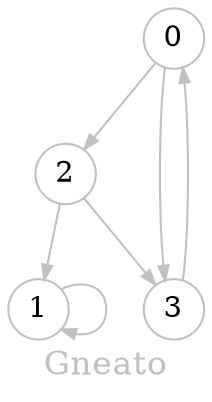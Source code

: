 digraph Gneato {
	graph [bgcolor="#ffffff00" fontcolor=grey fontsize=16 label=Gneato overlap=false]
	node [color=grey fixedsize=true fontsize=14 shape=circle style=filled width=0.4]
	edge [arrowsize=0.7 color=grey fontcolor=grey fontsize=12]
	node [fillcolor="#ffffff"]
	0
	node [fillcolor="#ffffff"]
	1
	node [fillcolor="#ffffff"]
	2
	node [fillcolor="#ffffff"]
	3
	0 -> 2
	0 -> 3
	1 -> 1
	2 -> 1
	2 -> 3
	3 -> 0
}
